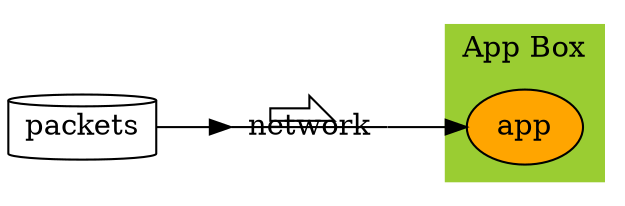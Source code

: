 digraph{
    rankdir=LR
    packets[label="packets", shape=cylinder, style=filled, fillcolor=white, width=0.2, height=0.2]

    network[shape="primersite"]
    subgraph cluster_app{ label="App Box" color=yellowgreen style=filled
        app[shape=ellipse, fillcolor=orange, style=filled]
    }
    
packets -> network -> app
}